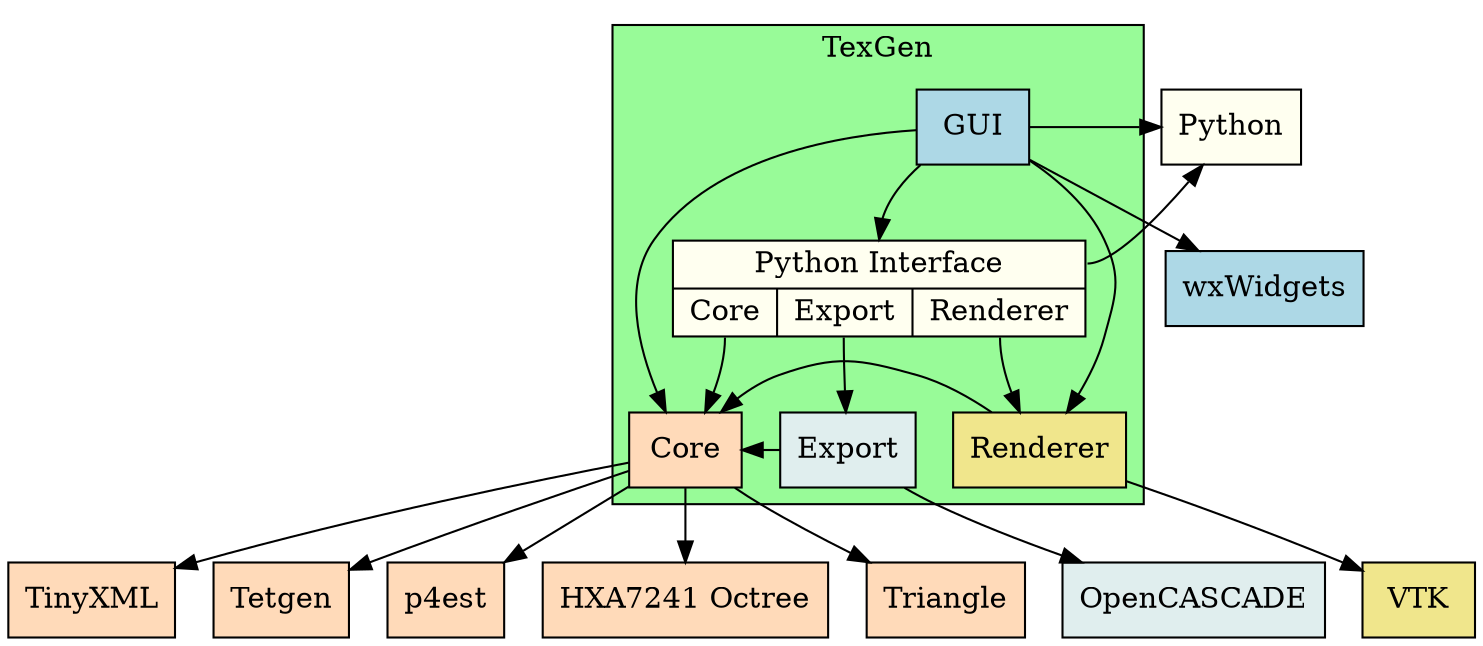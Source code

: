 digraph G
{
	compound=true
	node [shape="box"]
	subgraph cluster0
	{
		style = "filled"
		fillcolor = "palegreen"
		label = "TexGen"
		Renderer -> Core [constraint=false]
		Export -> Core [constraint=false]
		GUI -> Core
		GUI -> Renderer
		GUI -> Interface:f0
		Interface:f1 -> Core
		Interface:f2 -> Export
        Interface:f3 -> Renderer
		Interface [shape=record, label="{<f0>Python Interface|{<f1>Core|<f2>Export|<f3>Renderer}}"]

		Core [style=filled, fillcolor="peachpuff"]
		GUI [style=filled, fillcolor="lightblue"]
		Renderer [style=filled, fillcolor="khaki"]
		Interface [style=filled, fillcolor="ivory"]
		Export [style=filled, fillcolor="azure2"]
	}
	Export -> OpenCASCADE
	Core -> Octree
	Core -> Triangle
	Core -> TinyXML
	Core -> Tetgen
	Core -> p4est
	Renderer -> VTK
	Interface:f0 -> Python [constraint=false]
	GUI -> wxWidgets
	GUI -> Python [constraint=false]
	Octree [label="HXA7241 Octree"]

	Octree [style=filled, fillcolor="peachpuff"]
	Triangle [style=filled, fillcolor="peachpuff"]
	TinyXML [style=filled, fillcolor="peachpuff"]
	Tetgen [style=filled, fillcolor="peachpuff"]
	p4est [style=filled, fillcolor="peachpuff"]
	VTK [style=filled, fillcolor="khaki"]
	Python [style=filled, fillcolor="ivory"]
	wxWidgets [style=filled, fillcolor="lightblue"]
	OpenCASCADE [style=filled, fillcolor="azure2"]
}
